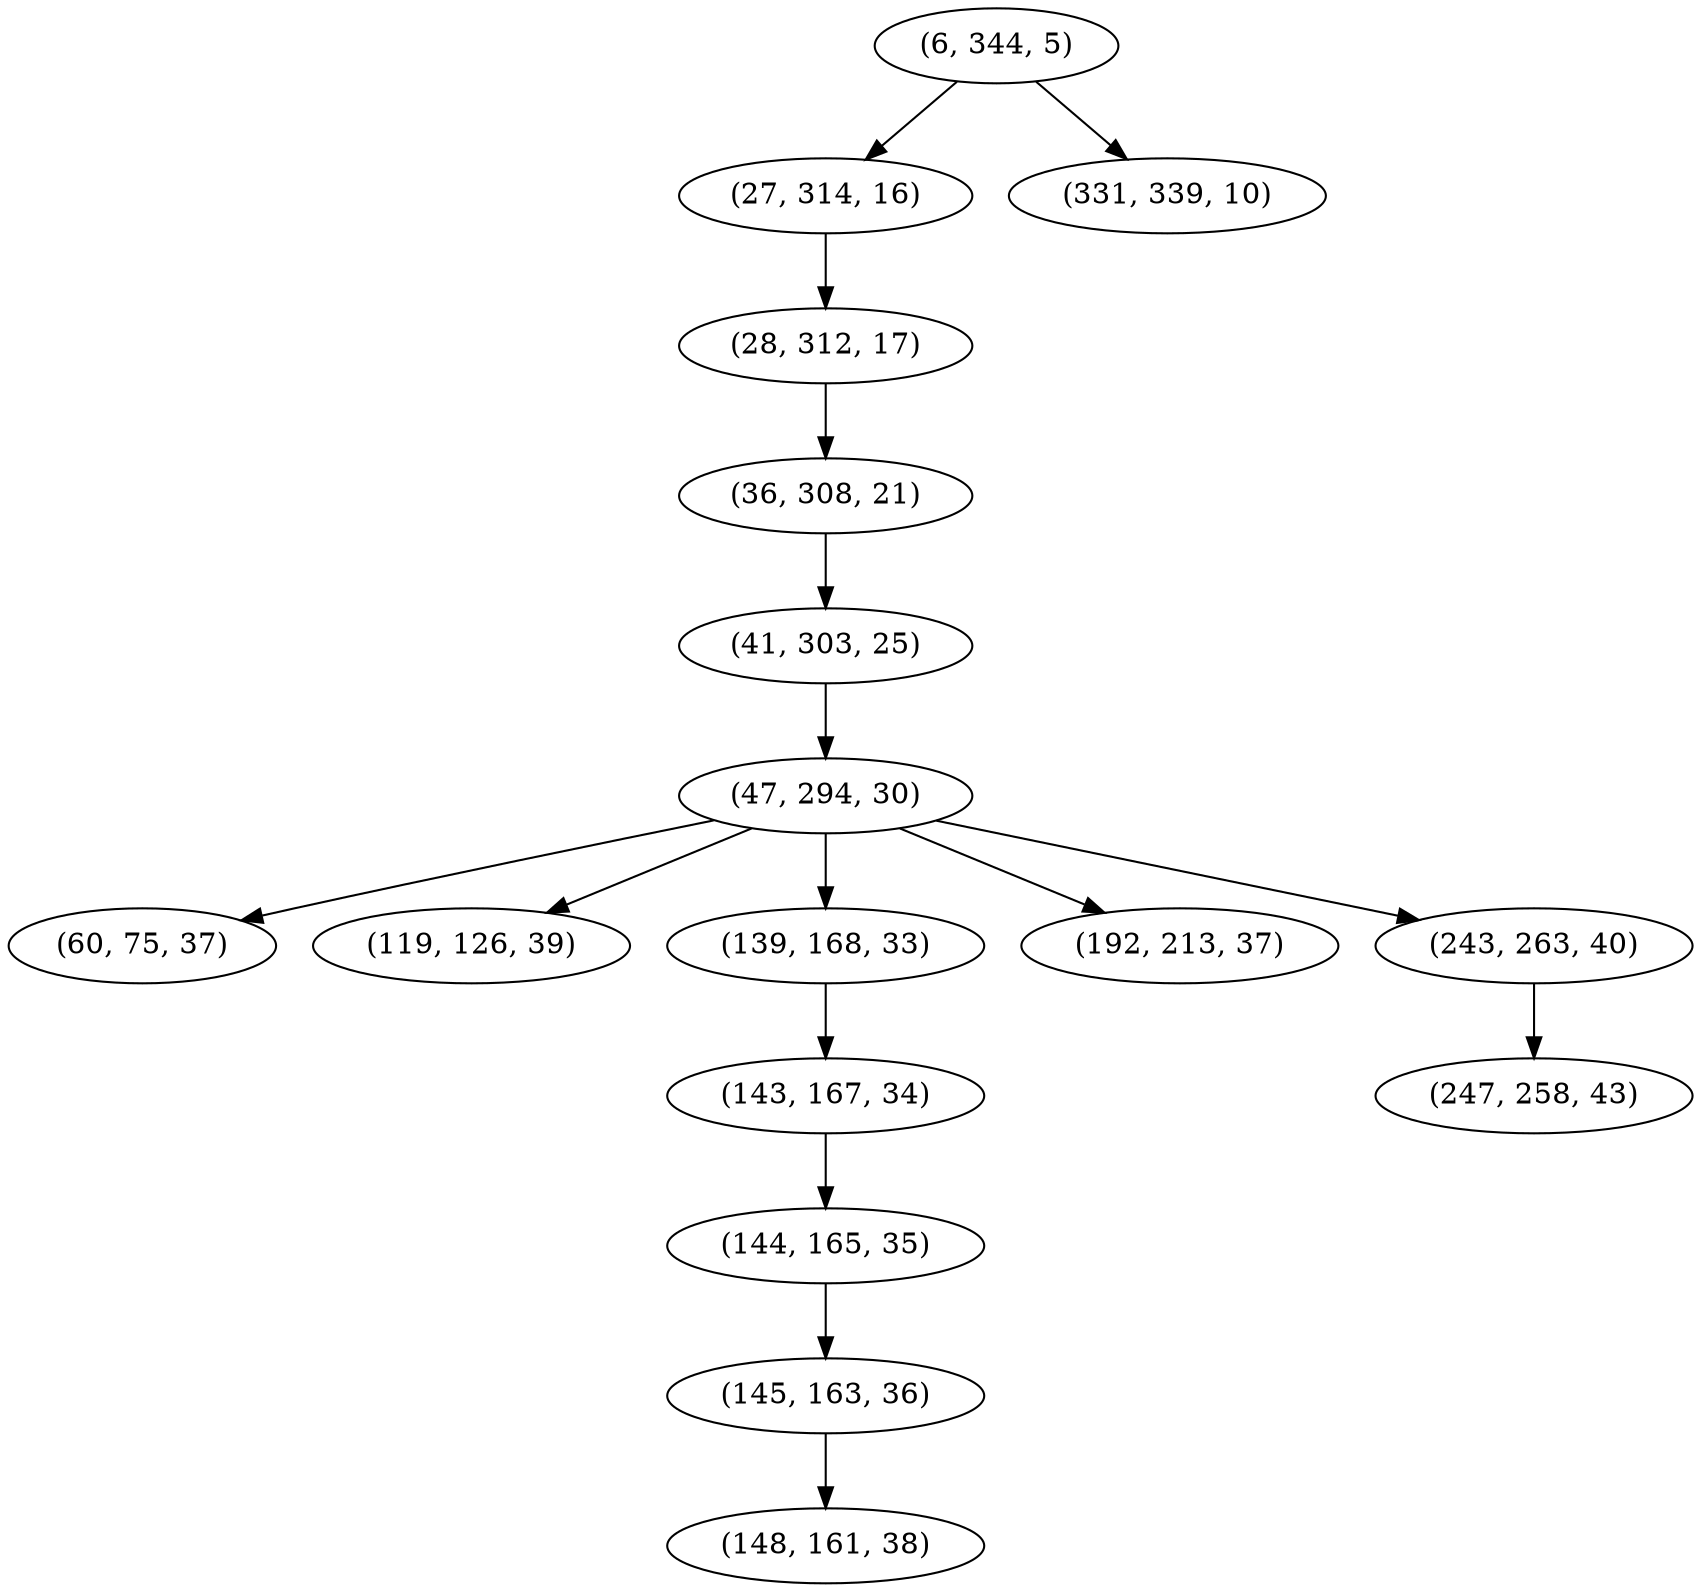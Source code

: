 digraph tree {
    "(6, 344, 5)";
    "(27, 314, 16)";
    "(28, 312, 17)";
    "(36, 308, 21)";
    "(41, 303, 25)";
    "(47, 294, 30)";
    "(60, 75, 37)";
    "(119, 126, 39)";
    "(139, 168, 33)";
    "(143, 167, 34)";
    "(144, 165, 35)";
    "(145, 163, 36)";
    "(148, 161, 38)";
    "(192, 213, 37)";
    "(243, 263, 40)";
    "(247, 258, 43)";
    "(331, 339, 10)";
    "(6, 344, 5)" -> "(27, 314, 16)";
    "(6, 344, 5)" -> "(331, 339, 10)";
    "(27, 314, 16)" -> "(28, 312, 17)";
    "(28, 312, 17)" -> "(36, 308, 21)";
    "(36, 308, 21)" -> "(41, 303, 25)";
    "(41, 303, 25)" -> "(47, 294, 30)";
    "(47, 294, 30)" -> "(60, 75, 37)";
    "(47, 294, 30)" -> "(119, 126, 39)";
    "(47, 294, 30)" -> "(139, 168, 33)";
    "(47, 294, 30)" -> "(192, 213, 37)";
    "(47, 294, 30)" -> "(243, 263, 40)";
    "(139, 168, 33)" -> "(143, 167, 34)";
    "(143, 167, 34)" -> "(144, 165, 35)";
    "(144, 165, 35)" -> "(145, 163, 36)";
    "(145, 163, 36)" -> "(148, 161, 38)";
    "(243, 263, 40)" -> "(247, 258, 43)";
}

